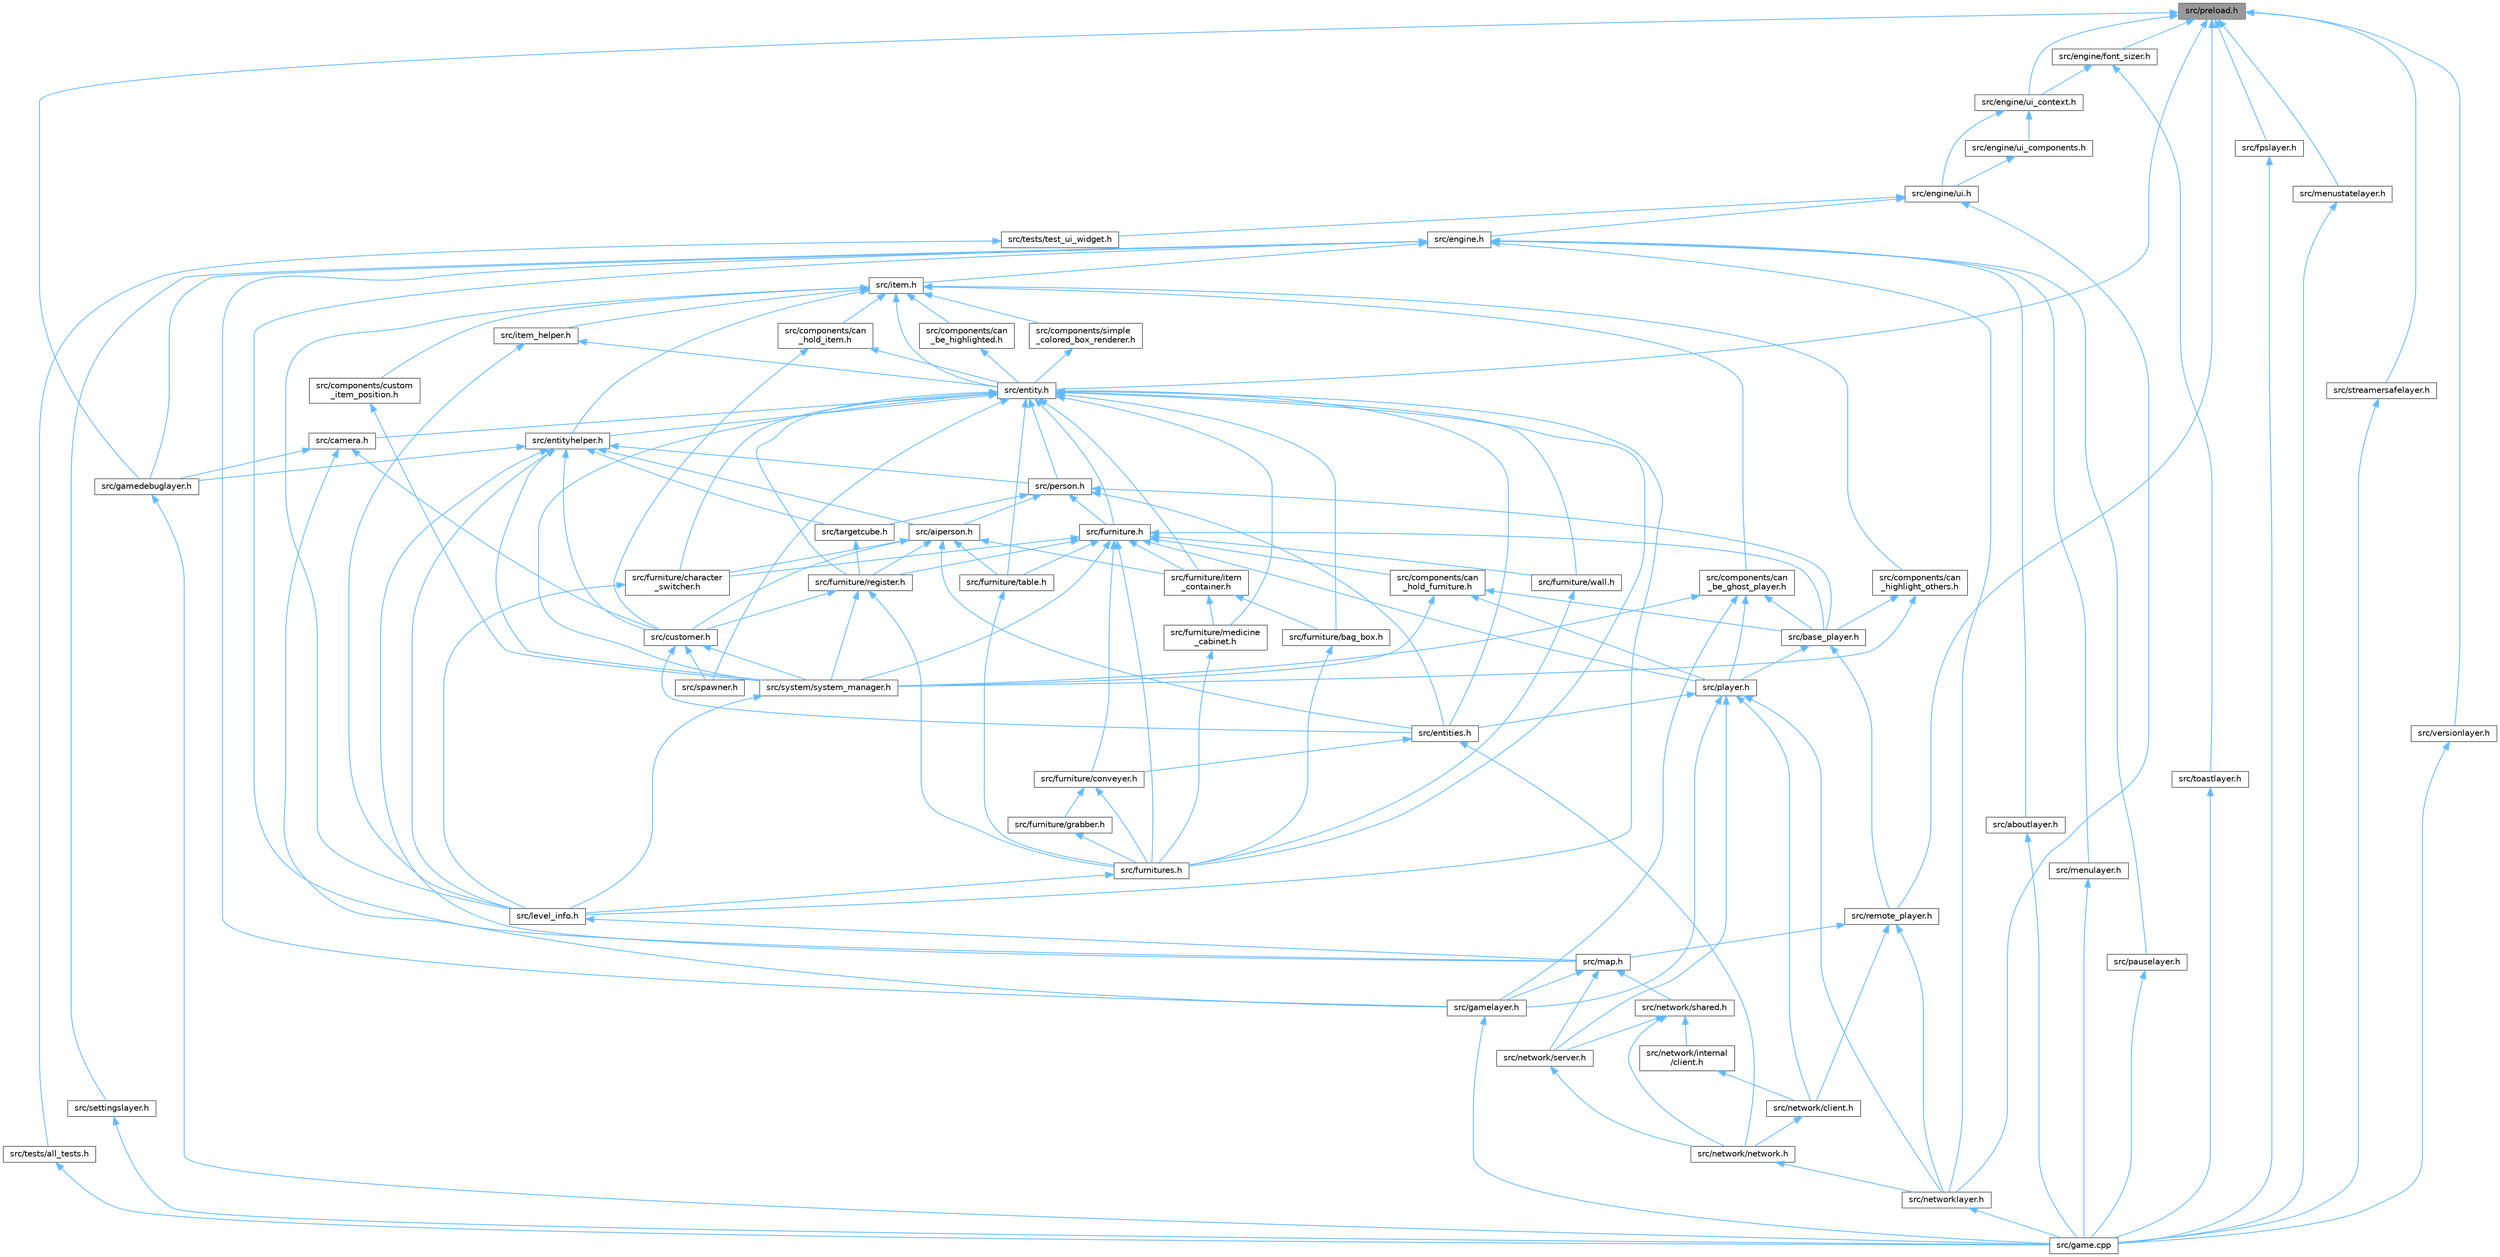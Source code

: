 digraph "src/preload.h"
{
 // LATEX_PDF_SIZE
  bgcolor="transparent";
  edge [fontname=Helvetica,fontsize=10,labelfontname=Helvetica,labelfontsize=10];
  node [fontname=Helvetica,fontsize=10,shape=box,height=0.2,width=0.4];
  Node1 [label="src/preload.h",height=0.2,width=0.4,color="gray40", fillcolor="grey60", style="filled", fontcolor="black",tooltip=" "];
  Node1 -> Node2 [dir="back",color="steelblue1",style="solid"];
  Node2 [label="src/engine/font_sizer.h",height=0.2,width=0.4,color="grey40", fillcolor="white", style="filled",URL="$da/dfa/font__sizer_8h.html",tooltip=" "];
  Node2 -> Node3 [dir="back",color="steelblue1",style="solid"];
  Node3 [label="src/engine/ui_context.h",height=0.2,width=0.4,color="grey40", fillcolor="white", style="filled",URL="$d7/d92/ui__context_8h.html",tooltip=" "];
  Node3 -> Node4 [dir="back",color="steelblue1",style="solid"];
  Node4 [label="src/engine/ui.h",height=0.2,width=0.4,color="grey40", fillcolor="white", style="filled",URL="$d9/d3b/ui_8h.html",tooltip=" "];
  Node4 -> Node5 [dir="back",color="steelblue1",style="solid"];
  Node5 [label="src/engine.h",height=0.2,width=0.4,color="grey40", fillcolor="white", style="filled",URL="$d1/d55/engine_8h.html",tooltip=" "];
  Node5 -> Node6 [dir="back",color="steelblue1",style="solid"];
  Node6 [label="src/aboutlayer.h",height=0.2,width=0.4,color="grey40", fillcolor="white", style="filled",URL="$d9/d95/aboutlayer_8h.html",tooltip=" "];
  Node6 -> Node7 [dir="back",color="steelblue1",style="solid"];
  Node7 [label="src/game.cpp",height=0.2,width=0.4,color="grey40", fillcolor="white", style="filled",URL="$df/dd9/game_8cpp.html",tooltip=" "];
  Node5 -> Node8 [dir="back",color="steelblue1",style="solid"];
  Node8 [label="src/gamedebuglayer.h",height=0.2,width=0.4,color="grey40", fillcolor="white", style="filled",URL="$dd/d0d/gamedebuglayer_8h.html",tooltip=" "];
  Node8 -> Node7 [dir="back",color="steelblue1",style="solid"];
  Node5 -> Node9 [dir="back",color="steelblue1",style="solid"];
  Node9 [label="src/gamelayer.h",height=0.2,width=0.4,color="grey40", fillcolor="white", style="filled",URL="$d3/d3b/gamelayer_8h.html",tooltip=" "];
  Node9 -> Node7 [dir="back",color="steelblue1",style="solid"];
  Node5 -> Node10 [dir="back",color="steelblue1",style="solid"];
  Node10 [label="src/item.h",height=0.2,width=0.4,color="grey40", fillcolor="white", style="filled",URL="$df/d1f/item_8h.html",tooltip=" "];
  Node10 -> Node11 [dir="back",color="steelblue1",style="solid"];
  Node11 [label="src/components/can\l_be_ghost_player.h",height=0.2,width=0.4,color="grey40", fillcolor="white", style="filled",URL="$d1/d8a/can__be__ghost__player_8h.html",tooltip=" "];
  Node11 -> Node12 [dir="back",color="steelblue1",style="solid"];
  Node12 [label="src/base_player.h",height=0.2,width=0.4,color="grey40", fillcolor="white", style="filled",URL="$d7/dc6/base__player_8h.html",tooltip=" "];
  Node12 -> Node13 [dir="back",color="steelblue1",style="solid"];
  Node13 [label="src/player.h",height=0.2,width=0.4,color="grey40", fillcolor="white", style="filled",URL="$d3/d62/player_8h.html",tooltip=" "];
  Node13 -> Node14 [dir="back",color="steelblue1",style="solid"];
  Node14 [label="src/entities.h",height=0.2,width=0.4,color="grey40", fillcolor="white", style="filled",URL="$dd/d5a/entities_8h.html",tooltip=" "];
  Node14 -> Node15 [dir="back",color="steelblue1",style="solid"];
  Node15 [label="src/furniture/conveyer.h",height=0.2,width=0.4,color="grey40", fillcolor="white", style="filled",URL="$de/d1f/conveyer_8h.html",tooltip=" "];
  Node15 -> Node16 [dir="back",color="steelblue1",style="solid"];
  Node16 [label="src/furniture/grabber.h",height=0.2,width=0.4,color="grey40", fillcolor="white", style="filled",URL="$d3/d54/grabber_8h.html",tooltip=" "];
  Node16 -> Node17 [dir="back",color="steelblue1",style="solid"];
  Node17 [label="src/furnitures.h",height=0.2,width=0.4,color="grey40", fillcolor="white", style="filled",URL="$d7/d84/furnitures_8h.html",tooltip=" "];
  Node17 -> Node18 [dir="back",color="steelblue1",style="solid"];
  Node18 [label="src/level_info.h",height=0.2,width=0.4,color="grey40", fillcolor="white", style="filled",URL="$d0/d49/level__info_8h.html",tooltip=" "];
  Node18 -> Node19 [dir="back",color="steelblue1",style="solid"];
  Node19 [label="src/map.h",height=0.2,width=0.4,color="grey40", fillcolor="white", style="filled",URL="$dc/db7/map_8h.html",tooltip=" "];
  Node19 -> Node9 [dir="back",color="steelblue1",style="solid"];
  Node19 -> Node20 [dir="back",color="steelblue1",style="solid"];
  Node20 [label="src/network/server.h",height=0.2,width=0.4,color="grey40", fillcolor="white", style="filled",URL="$d8/dc3/server_8h.html",tooltip=" "];
  Node20 -> Node21 [dir="back",color="steelblue1",style="solid"];
  Node21 [label="src/network/network.h",height=0.2,width=0.4,color="grey40", fillcolor="white", style="filled",URL="$d9/d94/network_8h.html",tooltip=" "];
  Node21 -> Node22 [dir="back",color="steelblue1",style="solid"];
  Node22 [label="src/networklayer.h",height=0.2,width=0.4,color="grey40", fillcolor="white", style="filled",URL="$d3/d80/networklayer_8h.html",tooltip=" "];
  Node22 -> Node7 [dir="back",color="steelblue1",style="solid"];
  Node19 -> Node23 [dir="back",color="steelblue1",style="solid"];
  Node23 [label="src/network/shared.h",height=0.2,width=0.4,color="grey40", fillcolor="white", style="filled",URL="$da/db4/shared_8h.html",tooltip=" "];
  Node23 -> Node24 [dir="back",color="steelblue1",style="solid"];
  Node24 [label="src/network/internal\l/client.h",height=0.2,width=0.4,color="grey40", fillcolor="white", style="filled",URL="$da/dde/internal_2client_8h.html",tooltip=" "];
  Node24 -> Node25 [dir="back",color="steelblue1",style="solid"];
  Node25 [label="src/network/client.h",height=0.2,width=0.4,color="grey40", fillcolor="white", style="filled",URL="$d8/de1/client_8h.html",tooltip=" "];
  Node25 -> Node21 [dir="back",color="steelblue1",style="solid"];
  Node23 -> Node21 [dir="back",color="steelblue1",style="solid"];
  Node23 -> Node20 [dir="back",color="steelblue1",style="solid"];
  Node15 -> Node17 [dir="back",color="steelblue1",style="solid"];
  Node14 -> Node21 [dir="back",color="steelblue1",style="solid"];
  Node13 -> Node9 [dir="back",color="steelblue1",style="solid"];
  Node13 -> Node25 [dir="back",color="steelblue1",style="solid"];
  Node13 -> Node20 [dir="back",color="steelblue1",style="solid"];
  Node13 -> Node22 [dir="back",color="steelblue1",style="solid"];
  Node12 -> Node26 [dir="back",color="steelblue1",style="solid"];
  Node26 [label="src/remote_player.h",height=0.2,width=0.4,color="grey40", fillcolor="white", style="filled",URL="$d2/d24/remote__player_8h.html",tooltip=" "];
  Node26 -> Node19 [dir="back",color="steelblue1",style="solid"];
  Node26 -> Node25 [dir="back",color="steelblue1",style="solid"];
  Node26 -> Node22 [dir="back",color="steelblue1",style="solid"];
  Node11 -> Node9 [dir="back",color="steelblue1",style="solid"];
  Node11 -> Node13 [dir="back",color="steelblue1",style="solid"];
  Node11 -> Node27 [dir="back",color="steelblue1",style="solid"];
  Node27 [label="src/system/system_manager.h",height=0.2,width=0.4,color="grey40", fillcolor="white", style="filled",URL="$df/dbe/system__manager_8h.html",tooltip=" "];
  Node27 -> Node18 [dir="back",color="steelblue1",style="solid"];
  Node10 -> Node28 [dir="back",color="steelblue1",style="solid"];
  Node28 [label="src/components/can\l_be_highlighted.h",height=0.2,width=0.4,color="grey40", fillcolor="white", style="filled",URL="$db/d75/can__be__highlighted_8h.html",tooltip=" "];
  Node28 -> Node29 [dir="back",color="steelblue1",style="solid"];
  Node29 [label="src/entity.h",height=0.2,width=0.4,color="grey40", fillcolor="white", style="filled",URL="$d8/d83/entity_8h.html",tooltip=" "];
  Node29 -> Node30 [dir="back",color="steelblue1",style="solid"];
  Node30 [label="src/camera.h",height=0.2,width=0.4,color="grey40", fillcolor="white", style="filled",URL="$d7/df6/camera_8h.html",tooltip=" "];
  Node30 -> Node31 [dir="back",color="steelblue1",style="solid"];
  Node31 [label="src/customer.h",height=0.2,width=0.4,color="grey40", fillcolor="white", style="filled",URL="$d3/d35/customer_8h.html",tooltip=" "];
  Node31 -> Node14 [dir="back",color="steelblue1",style="solid"];
  Node31 -> Node32 [dir="back",color="steelblue1",style="solid"];
  Node32 [label="src/spawner.h",height=0.2,width=0.4,color="grey40", fillcolor="white", style="filled",URL="$d7/d85/spawner_8h.html",tooltip=" "];
  Node31 -> Node27 [dir="back",color="steelblue1",style="solid"];
  Node30 -> Node8 [dir="back",color="steelblue1",style="solid"];
  Node30 -> Node9 [dir="back",color="steelblue1",style="solid"];
  Node29 -> Node14 [dir="back",color="steelblue1",style="solid"];
  Node29 -> Node33 [dir="back",color="steelblue1",style="solid"];
  Node33 [label="src/entityhelper.h",height=0.2,width=0.4,color="grey40", fillcolor="white", style="filled",URL="$d9/d3c/entityhelper_8h.html",tooltip=" "];
  Node33 -> Node34 [dir="back",color="steelblue1",style="solid"];
  Node34 [label="src/aiperson.h",height=0.2,width=0.4,color="grey40", fillcolor="white", style="filled",URL="$d4/d16/aiperson_8h.html",tooltip=" "];
  Node34 -> Node31 [dir="back",color="steelblue1",style="solid"];
  Node34 -> Node14 [dir="back",color="steelblue1",style="solid"];
  Node34 -> Node35 [dir="back",color="steelblue1",style="solid"];
  Node35 [label="src/furniture/character\l_switcher.h",height=0.2,width=0.4,color="grey40", fillcolor="white", style="filled",URL="$df/d3e/character__switcher_8h.html",tooltip=" "];
  Node35 -> Node18 [dir="back",color="steelblue1",style="solid"];
  Node34 -> Node36 [dir="back",color="steelblue1",style="solid"];
  Node36 [label="src/furniture/item\l_container.h",height=0.2,width=0.4,color="grey40", fillcolor="white", style="filled",URL="$d8/d1b/item__container_8h.html",tooltip=" "];
  Node36 -> Node37 [dir="back",color="steelblue1",style="solid"];
  Node37 [label="src/furniture/bag_box.h",height=0.2,width=0.4,color="grey40", fillcolor="white", style="filled",URL="$de/db3/bag__box_8h.html",tooltip=" "];
  Node37 -> Node17 [dir="back",color="steelblue1",style="solid"];
  Node36 -> Node38 [dir="back",color="steelblue1",style="solid"];
  Node38 [label="src/furniture/medicine\l_cabinet.h",height=0.2,width=0.4,color="grey40", fillcolor="white", style="filled",URL="$d4/d27/medicine__cabinet_8h.html",tooltip=" "];
  Node38 -> Node17 [dir="back",color="steelblue1",style="solid"];
  Node34 -> Node39 [dir="back",color="steelblue1",style="solid"];
  Node39 [label="src/furniture/register.h",height=0.2,width=0.4,color="grey40", fillcolor="white", style="filled",URL="$df/d80/register_8h.html",tooltip=" "];
  Node39 -> Node31 [dir="back",color="steelblue1",style="solid"];
  Node39 -> Node17 [dir="back",color="steelblue1",style="solid"];
  Node39 -> Node27 [dir="back",color="steelblue1",style="solid"];
  Node34 -> Node40 [dir="back",color="steelblue1",style="solid"];
  Node40 [label="src/furniture/table.h",height=0.2,width=0.4,color="grey40", fillcolor="white", style="filled",URL="$dd/d98/table_8h.html",tooltip=" "];
  Node40 -> Node17 [dir="back",color="steelblue1",style="solid"];
  Node33 -> Node31 [dir="back",color="steelblue1",style="solid"];
  Node33 -> Node8 [dir="back",color="steelblue1",style="solid"];
  Node33 -> Node18 [dir="back",color="steelblue1",style="solid"];
  Node33 -> Node19 [dir="back",color="steelblue1",style="solid"];
  Node33 -> Node41 [dir="back",color="steelblue1",style="solid"];
  Node41 [label="src/person.h",height=0.2,width=0.4,color="grey40", fillcolor="white", style="filled",URL="$d4/d98/person_8h.html",tooltip=" "];
  Node41 -> Node34 [dir="back",color="steelblue1",style="solid"];
  Node41 -> Node12 [dir="back",color="steelblue1",style="solid"];
  Node41 -> Node14 [dir="back",color="steelblue1",style="solid"];
  Node41 -> Node42 [dir="back",color="steelblue1",style="solid"];
  Node42 [label="src/furniture.h",height=0.2,width=0.4,color="grey40", fillcolor="white", style="filled",URL="$d1/d57/furniture_8h.html",tooltip=" "];
  Node42 -> Node12 [dir="back",color="steelblue1",style="solid"];
  Node42 -> Node43 [dir="back",color="steelblue1",style="solid"];
  Node43 [label="src/components/can\l_hold_furniture.h",height=0.2,width=0.4,color="grey40", fillcolor="white", style="filled",URL="$d6/d76/can__hold__furniture_8h.html",tooltip=" "];
  Node43 -> Node12 [dir="back",color="steelblue1",style="solid"];
  Node43 -> Node13 [dir="back",color="steelblue1",style="solid"];
  Node43 -> Node27 [dir="back",color="steelblue1",style="solid"];
  Node42 -> Node35 [dir="back",color="steelblue1",style="solid"];
  Node42 -> Node15 [dir="back",color="steelblue1",style="solid"];
  Node42 -> Node36 [dir="back",color="steelblue1",style="solid"];
  Node42 -> Node39 [dir="back",color="steelblue1",style="solid"];
  Node42 -> Node40 [dir="back",color="steelblue1",style="solid"];
  Node42 -> Node44 [dir="back",color="steelblue1",style="solid"];
  Node44 [label="src/furniture/wall.h",height=0.2,width=0.4,color="grey40", fillcolor="white", style="filled",URL="$d1/d4f/wall_8h.html",tooltip=" "];
  Node44 -> Node17 [dir="back",color="steelblue1",style="solid"];
  Node42 -> Node17 [dir="back",color="steelblue1",style="solid"];
  Node42 -> Node13 [dir="back",color="steelblue1",style="solid"];
  Node42 -> Node27 [dir="back",color="steelblue1",style="solid"];
  Node41 -> Node45 [dir="back",color="steelblue1",style="solid"];
  Node45 [label="src/targetcube.h",height=0.2,width=0.4,color="grey40", fillcolor="white", style="filled",URL="$d5/d00/targetcube_8h.html",tooltip=" "];
  Node45 -> Node39 [dir="back",color="steelblue1",style="solid"];
  Node33 -> Node27 [dir="back",color="steelblue1",style="solid"];
  Node33 -> Node45 [dir="back",color="steelblue1",style="solid"];
  Node29 -> Node42 [dir="back",color="steelblue1",style="solid"];
  Node29 -> Node37 [dir="back",color="steelblue1",style="solid"];
  Node29 -> Node35 [dir="back",color="steelblue1",style="solid"];
  Node29 -> Node36 [dir="back",color="steelblue1",style="solid"];
  Node29 -> Node38 [dir="back",color="steelblue1",style="solid"];
  Node29 -> Node39 [dir="back",color="steelblue1",style="solid"];
  Node29 -> Node40 [dir="back",color="steelblue1",style="solid"];
  Node29 -> Node44 [dir="back",color="steelblue1",style="solid"];
  Node29 -> Node17 [dir="back",color="steelblue1",style="solid"];
  Node29 -> Node18 [dir="back",color="steelblue1",style="solid"];
  Node29 -> Node41 [dir="back",color="steelblue1",style="solid"];
  Node29 -> Node32 [dir="back",color="steelblue1",style="solid"];
  Node29 -> Node27 [dir="back",color="steelblue1",style="solid"];
  Node10 -> Node46 [dir="back",color="steelblue1",style="solid"];
  Node46 [label="src/components/can\l_highlight_others.h",height=0.2,width=0.4,color="grey40", fillcolor="white", style="filled",URL="$dd/dad/can__highlight__others_8h.html",tooltip=" "];
  Node46 -> Node12 [dir="back",color="steelblue1",style="solid"];
  Node46 -> Node27 [dir="back",color="steelblue1",style="solid"];
  Node10 -> Node47 [dir="back",color="steelblue1",style="solid"];
  Node47 [label="src/components/can\l_hold_item.h",height=0.2,width=0.4,color="grey40", fillcolor="white", style="filled",URL="$dc/d28/can__hold__item_8h.html",tooltip=" "];
  Node47 -> Node31 [dir="back",color="steelblue1",style="solid"];
  Node47 -> Node29 [dir="back",color="steelblue1",style="solid"];
  Node10 -> Node48 [dir="back",color="steelblue1",style="solid"];
  Node48 [label="src/components/custom\l_item_position.h",height=0.2,width=0.4,color="grey40", fillcolor="white", style="filled",URL="$df/de8/custom__item__position_8h.html",tooltip=" "];
  Node48 -> Node27 [dir="back",color="steelblue1",style="solid"];
  Node10 -> Node49 [dir="back",color="steelblue1",style="solid"];
  Node49 [label="src/components/simple\l_colored_box_renderer.h",height=0.2,width=0.4,color="grey40", fillcolor="white", style="filled",URL="$d7/d5e/simple__colored__box__renderer_8h.html",tooltip=" "];
  Node49 -> Node29 [dir="back",color="steelblue1",style="solid"];
  Node10 -> Node29 [dir="back",color="steelblue1",style="solid"];
  Node10 -> Node33 [dir="back",color="steelblue1",style="solid"];
  Node10 -> Node50 [dir="back",color="steelblue1",style="solid"];
  Node50 [label="src/item_helper.h",height=0.2,width=0.4,color="grey40", fillcolor="white", style="filled",URL="$d0/d4e/item__helper_8h.html",tooltip=" "];
  Node50 -> Node29 [dir="back",color="steelblue1",style="solid"];
  Node50 -> Node18 [dir="back",color="steelblue1",style="solid"];
  Node10 -> Node18 [dir="back",color="steelblue1",style="solid"];
  Node5 -> Node19 [dir="back",color="steelblue1",style="solid"];
  Node5 -> Node51 [dir="back",color="steelblue1",style="solid"];
  Node51 [label="src/menulayer.h",height=0.2,width=0.4,color="grey40", fillcolor="white", style="filled",URL="$de/dc7/menulayer_8h.html",tooltip=" "];
  Node51 -> Node7 [dir="back",color="steelblue1",style="solid"];
  Node5 -> Node22 [dir="back",color="steelblue1",style="solid"];
  Node5 -> Node52 [dir="back",color="steelblue1",style="solid"];
  Node52 [label="src/pauselayer.h",height=0.2,width=0.4,color="grey40", fillcolor="white", style="filled",URL="$d9/d31/pauselayer_8h.html",tooltip=" "];
  Node52 -> Node7 [dir="back",color="steelblue1",style="solid"];
  Node5 -> Node53 [dir="back",color="steelblue1",style="solid"];
  Node53 [label="src/settingslayer.h",height=0.2,width=0.4,color="grey40", fillcolor="white", style="filled",URL="$d2/d4a/settingslayer_8h.html",tooltip=" "];
  Node53 -> Node7 [dir="back",color="steelblue1",style="solid"];
  Node4 -> Node22 [dir="back",color="steelblue1",style="solid"];
  Node4 -> Node54 [dir="back",color="steelblue1",style="solid"];
  Node54 [label="src/tests/test_ui_widget.h",height=0.2,width=0.4,color="grey40", fillcolor="white", style="filled",URL="$d4/d4f/test__ui__widget_8h.html",tooltip=" "];
  Node54 -> Node55 [dir="back",color="steelblue1",style="solid"];
  Node55 [label="src/tests/all_tests.h",height=0.2,width=0.4,color="grey40", fillcolor="white", style="filled",URL="$d4/d3d/all__tests_8h.html",tooltip=" "];
  Node55 -> Node7 [dir="back",color="steelblue1",style="solid"];
  Node3 -> Node56 [dir="back",color="steelblue1",style="solid"];
  Node56 [label="src/engine/ui_components.h",height=0.2,width=0.4,color="grey40", fillcolor="white", style="filled",URL="$d5/dd8/ui__components_8h.html",tooltip=" "];
  Node56 -> Node4 [dir="back",color="steelblue1",style="solid"];
  Node2 -> Node57 [dir="back",color="steelblue1",style="solid"];
  Node57 [label="src/toastlayer.h",height=0.2,width=0.4,color="grey40", fillcolor="white", style="filled",URL="$d4/de2/toastlayer_8h.html",tooltip=" "];
  Node57 -> Node7 [dir="back",color="steelblue1",style="solid"];
  Node1 -> Node3 [dir="back",color="steelblue1",style="solid"];
  Node1 -> Node29 [dir="back",color="steelblue1",style="solid"];
  Node1 -> Node58 [dir="back",color="steelblue1",style="solid"];
  Node58 [label="src/fpslayer.h",height=0.2,width=0.4,color="grey40", fillcolor="white", style="filled",URL="$d3/d33/fpslayer_8h.html",tooltip=" "];
  Node58 -> Node7 [dir="back",color="steelblue1",style="solid"];
  Node1 -> Node8 [dir="back",color="steelblue1",style="solid"];
  Node1 -> Node59 [dir="back",color="steelblue1",style="solid"];
  Node59 [label="src/menustatelayer.h",height=0.2,width=0.4,color="grey40", fillcolor="white", style="filled",URL="$d2/df0/menustatelayer_8h.html",tooltip=" "];
  Node59 -> Node7 [dir="back",color="steelblue1",style="solid"];
  Node1 -> Node26 [dir="back",color="steelblue1",style="solid"];
  Node1 -> Node60 [dir="back",color="steelblue1",style="solid"];
  Node60 [label="src/streamersafelayer.h",height=0.2,width=0.4,color="grey40", fillcolor="white", style="filled",URL="$d5/d37/streamersafelayer_8h.html",tooltip=" "];
  Node60 -> Node7 [dir="back",color="steelblue1",style="solid"];
  Node1 -> Node61 [dir="back",color="steelblue1",style="solid"];
  Node61 [label="src/versionlayer.h",height=0.2,width=0.4,color="grey40", fillcolor="white", style="filled",URL="$d8/d3c/versionlayer_8h.html",tooltip=" "];
  Node61 -> Node7 [dir="back",color="steelblue1",style="solid"];
}
